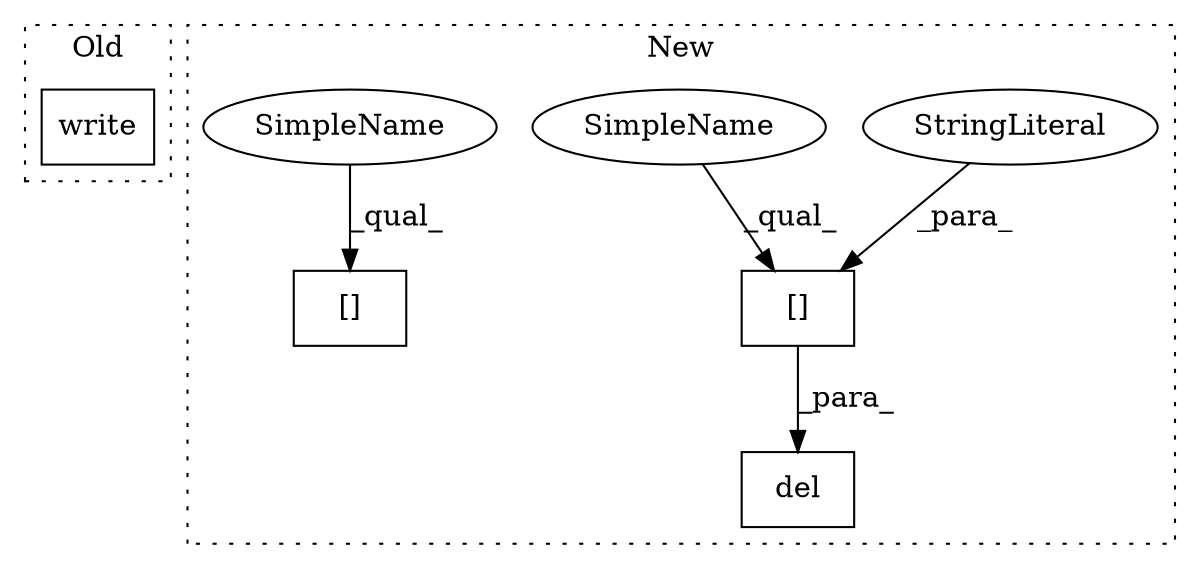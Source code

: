 digraph G {
subgraph cluster0 {
1 [label="write" a="32" s="1482,1571" l="6,1" shape="box"];
label = "Old";
style="dotted";
}
subgraph cluster1 {
2 [label="del" a="32" s="1709,1722" l="4,1" shape="box"];
3 [label="[]" a="2" s="1713,1721" l="5,1" shape="box"];
4 [label="StringLiteral" a="45" s="1718" l="3" shape="ellipse"];
5 [label="[]" a="2" s="3413,3420" l="5,1" shape="box"];
6 [label="SimpleName" a="42" s="1713" l="4" shape="ellipse"];
7 [label="SimpleName" a="42" s="3413" l="4" shape="ellipse"];
label = "New";
style="dotted";
}
3 -> 2 [label="_para_"];
4 -> 3 [label="_para_"];
6 -> 3 [label="_qual_"];
7 -> 5 [label="_qual_"];
}